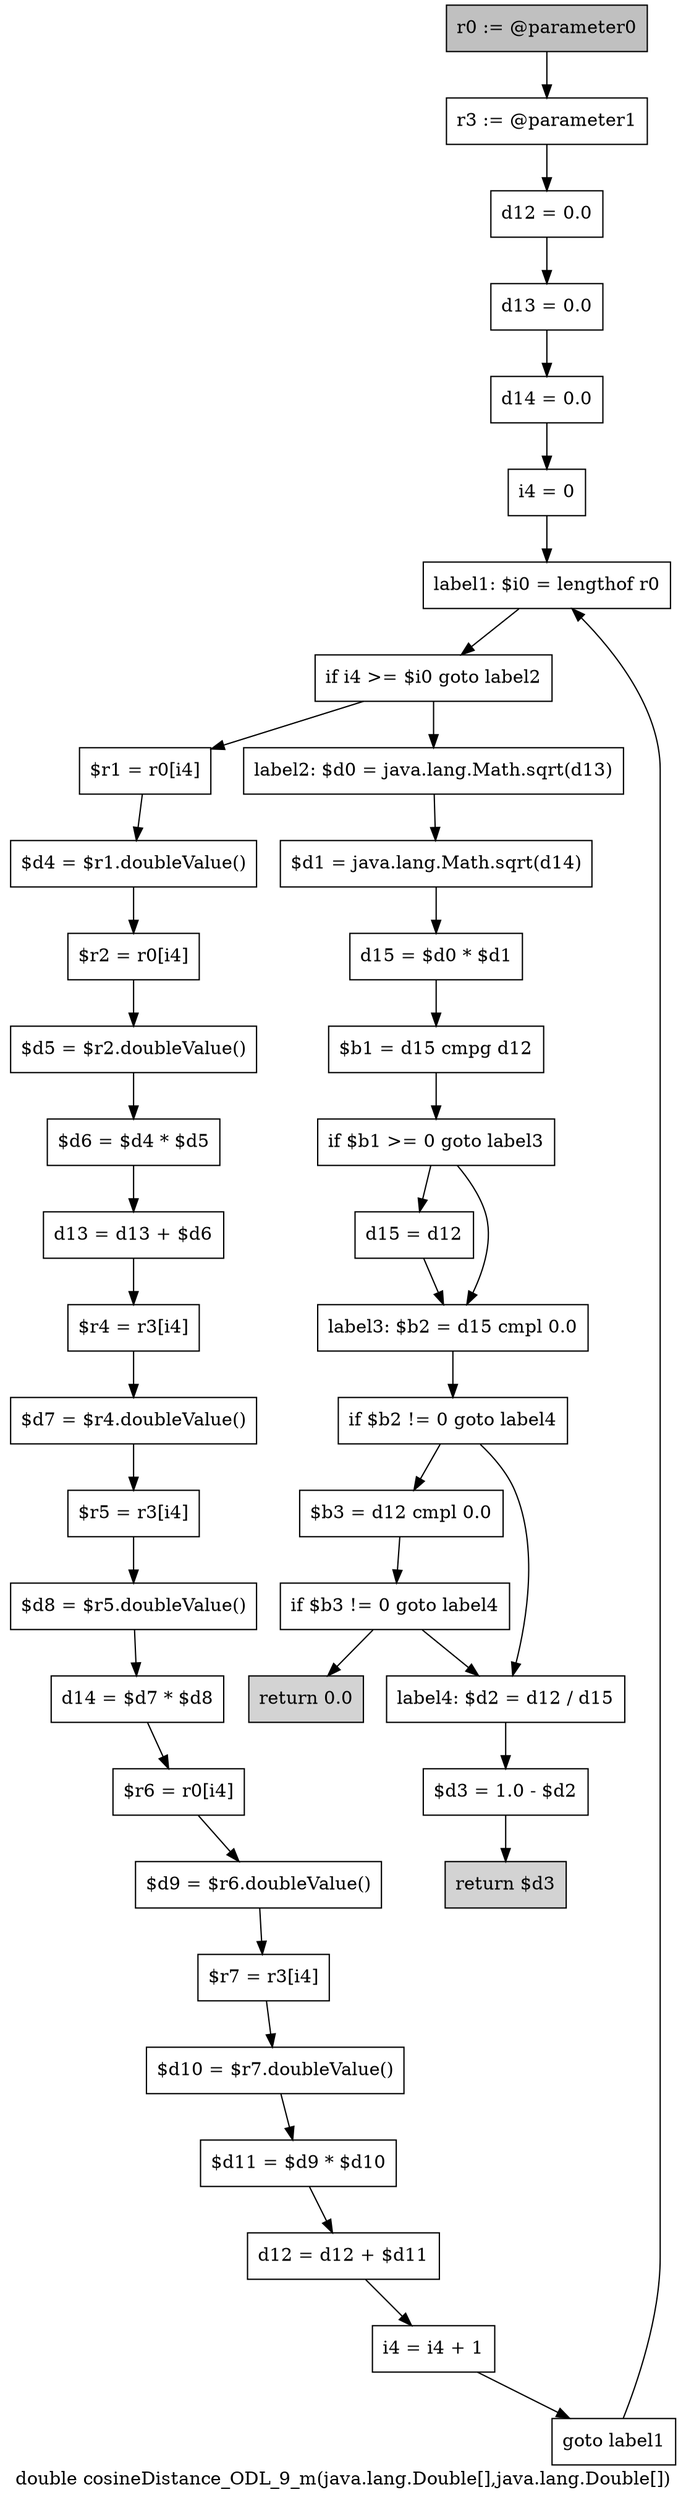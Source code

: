 digraph "double cosineDistance_ODL_9_m(java.lang.Double[],java.lang.Double[])" {
    label="double cosineDistance_ODL_9_m(java.lang.Double[],java.lang.Double[])";
    node [shape=box];
    "0" [style=filled,fillcolor=gray,label="r0 := @parameter0",];
    "1" [label="r3 := @parameter1",];
    "0"->"1";
    "2" [label="d12 = 0.0",];
    "1"->"2";
    "3" [label="d13 = 0.0",];
    "2"->"3";
    "4" [label="d14 = 0.0",];
    "3"->"4";
    "5" [label="i4 = 0",];
    "4"->"5";
    "6" [label="label1: $i0 = lengthof r0",];
    "5"->"6";
    "7" [label="if i4 >= $i0 goto label2",];
    "6"->"7";
    "8" [label="$r1 = r0[i4]",];
    "7"->"8";
    "27" [label="label2: $d0 = java.lang.Math.sqrt(d13)",];
    "7"->"27";
    "9" [label="$d4 = $r1.doubleValue()",];
    "8"->"9";
    "10" [label="$r2 = r0[i4]",];
    "9"->"10";
    "11" [label="$d5 = $r2.doubleValue()",];
    "10"->"11";
    "12" [label="$d6 = $d4 * $d5",];
    "11"->"12";
    "13" [label="d13 = d13 + $d6",];
    "12"->"13";
    "14" [label="$r4 = r3[i4]",];
    "13"->"14";
    "15" [label="$d7 = $r4.doubleValue()",];
    "14"->"15";
    "16" [label="$r5 = r3[i4]",];
    "15"->"16";
    "17" [label="$d8 = $r5.doubleValue()",];
    "16"->"17";
    "18" [label="d14 = $d7 * $d8",];
    "17"->"18";
    "19" [label="$r6 = r0[i4]",];
    "18"->"19";
    "20" [label="$d9 = $r6.doubleValue()",];
    "19"->"20";
    "21" [label="$r7 = r3[i4]",];
    "20"->"21";
    "22" [label="$d10 = $r7.doubleValue()",];
    "21"->"22";
    "23" [label="$d11 = $d9 * $d10",];
    "22"->"23";
    "24" [label="d12 = d12 + $d11",];
    "23"->"24";
    "25" [label="i4 = i4 + 1",];
    "24"->"25";
    "26" [label="goto label1",];
    "25"->"26";
    "26"->"6";
    "28" [label="$d1 = java.lang.Math.sqrt(d14)",];
    "27"->"28";
    "29" [label="d15 = $d0 * $d1",];
    "28"->"29";
    "30" [label="$b1 = d15 cmpg d12",];
    "29"->"30";
    "31" [label="if $b1 >= 0 goto label3",];
    "30"->"31";
    "32" [label="d15 = d12",];
    "31"->"32";
    "33" [label="label3: $b2 = d15 cmpl 0.0",];
    "31"->"33";
    "32"->"33";
    "34" [label="if $b2 != 0 goto label4",];
    "33"->"34";
    "35" [label="$b3 = d12 cmpl 0.0",];
    "34"->"35";
    "38" [label="label4: $d2 = d12 / d15",];
    "34"->"38";
    "36" [label="if $b3 != 0 goto label4",];
    "35"->"36";
    "37" [style=filled,fillcolor=lightgray,label="return 0.0",];
    "36"->"37";
    "36"->"38";
    "39" [label="$d3 = 1.0 - $d2",];
    "38"->"39";
    "40" [style=filled,fillcolor=lightgray,label="return $d3",];
    "39"->"40";
}
